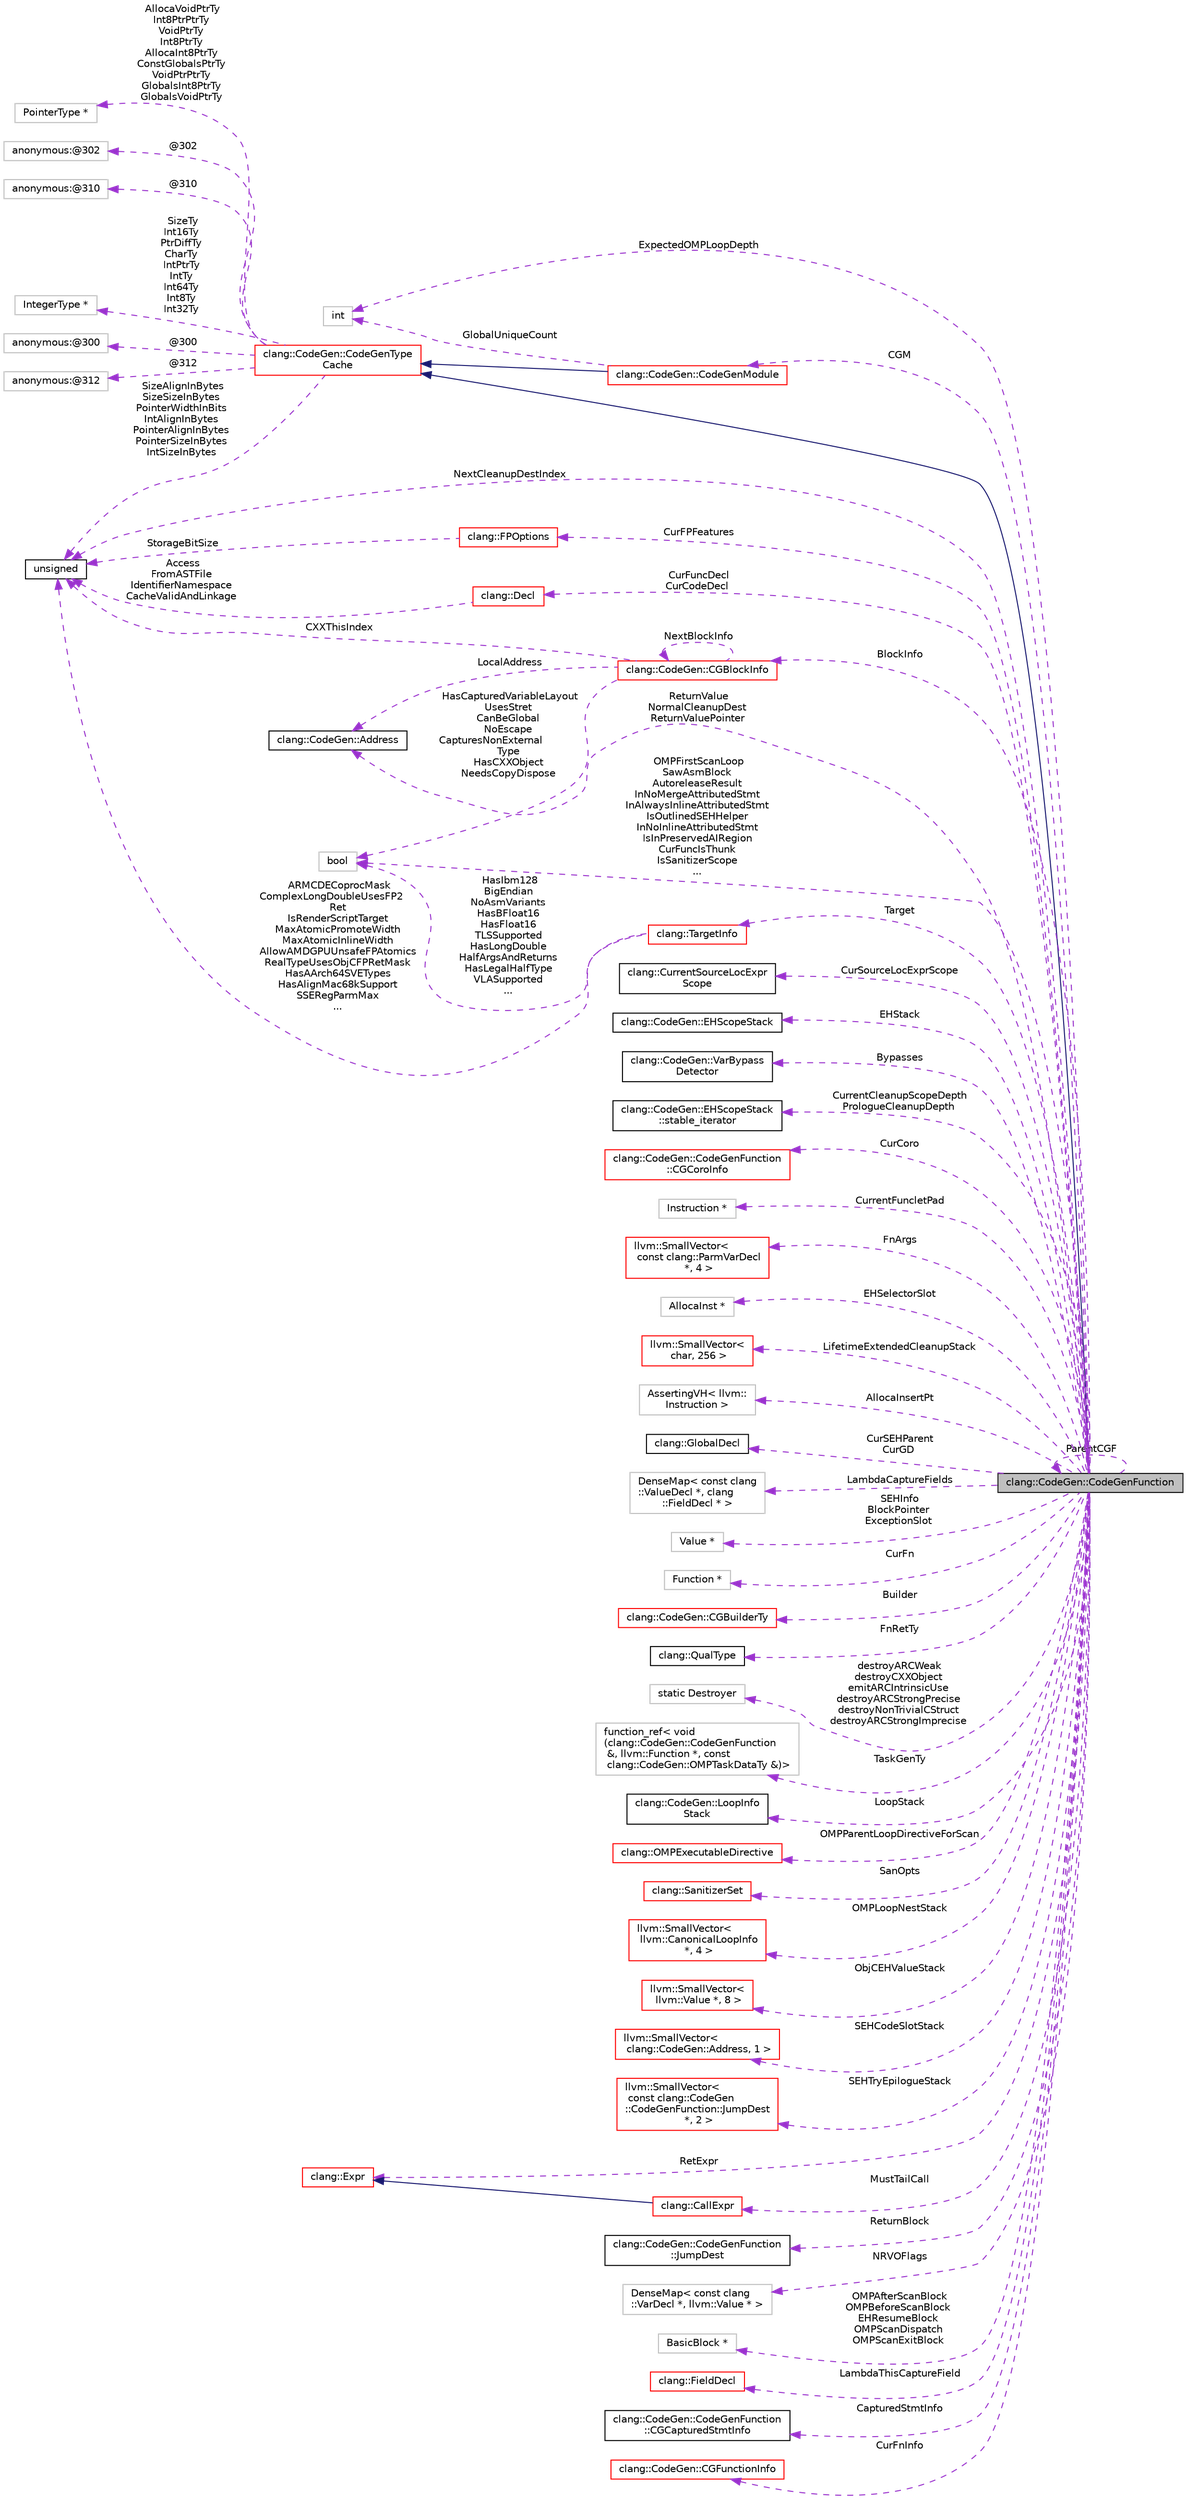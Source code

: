 digraph "clang::CodeGen::CodeGenFunction"
{
 // LATEX_PDF_SIZE
  bgcolor="transparent";
  edge [fontname="Helvetica",fontsize="10",labelfontname="Helvetica",labelfontsize="10"];
  node [fontname="Helvetica",fontsize="10",shape=record];
  rankdir="LR";
  Node1 [label="clang::CodeGen::CodeGenFunction",height=0.2,width=0.4,color="black", fillcolor="grey75", style="filled", fontcolor="black",tooltip="CodeGenFunction - This class organizes the per-function state that is used while generating LLVM code..."];
  Node2 -> Node1 [dir="back",color="midnightblue",fontsize="10",style="solid",fontname="Helvetica"];
  Node2 [label="clang::CodeGen::CodeGenType\lCache",height=0.2,width=0.4,color="red",URL="$structclang_1_1CodeGen_1_1CodeGenTypeCache.html",tooltip="This structure provides a set of types that are commonly used during IR emission."];
  Node3 -> Node2 [dir="back",color="darkorchid3",fontsize="10",style="dashed",label=" @310" ,fontname="Helvetica"];
  Node3 [label="anonymous:@310",height=0.2,width=0.4,color="grey75",tooltip=" "];
  Node4 -> Node2 [dir="back",color="darkorchid3",fontsize="10",style="dashed",label=" SizeTy\nInt16Ty\nPtrDiffTy\nCharTy\nIntPtrTy\nIntTy\nInt64Ty\nInt8Ty\nInt32Ty" ,fontname="Helvetica"];
  Node4 [label="IntegerType *",height=0.2,width=0.4,color="grey75",tooltip=" "];
  Node5 -> Node2 [dir="back",color="darkorchid3",fontsize="10",style="dashed",label=" @300" ,fontname="Helvetica"];
  Node5 [label="anonymous:@300",height=0.2,width=0.4,color="grey75",tooltip=" "];
  Node6 -> Node2 [dir="back",color="darkorchid3",fontsize="10",style="dashed",label=" @312" ,fontname="Helvetica"];
  Node6 [label="anonymous:@312",height=0.2,width=0.4,color="grey75",tooltip=" "];
  Node7 -> Node2 [dir="back",color="darkorchid3",fontsize="10",style="dashed",label=" AllocaVoidPtrTy\nInt8PtrPtrTy\nVoidPtrTy\nInt8PtrTy\nAllocaInt8PtrTy\nConstGlobalsPtrTy\nVoidPtrPtrTy\nGlobalsInt8PtrTy\nGlobalsVoidPtrTy" ,fontname="Helvetica"];
  Node7 [label="PointerType *",height=0.2,width=0.4,color="grey75",tooltip=" "];
  Node8 -> Node2 [dir="back",color="darkorchid3",fontsize="10",style="dashed",label=" @302" ,fontname="Helvetica"];
  Node8 [label="anonymous:@302",height=0.2,width=0.4,color="grey75",tooltip=" "];
  Node14 -> Node2 [dir="back",color="darkorchid3",fontsize="10",style="dashed",label=" SizeAlignInBytes\nSizeSizeInBytes\nPointerWidthInBits\nIntAlignInBytes\nPointerAlignInBytes\nPointerSizeInBytes\nIntSizeInBytes" ,fontname="Helvetica"];
  Node14 [label="unsigned",height=0.2,width=0.4,color="black",URL="$classunsigned.html",tooltip=" "];
  Node17 -> Node1 [dir="back",color="darkorchid3",fontsize="10",style="dashed",label=" CurSourceLocExprScope" ,fontname="Helvetica"];
  Node17 [label="clang::CurrentSourceLocExpr\lScope",height=0.2,width=0.4,color="black",URL="$classclang_1_1CurrentSourceLocExprScope.html",tooltip="Represents the current source location and context used to determine the value of the source location..."];
  Node18 -> Node1 [dir="back",color="darkorchid3",fontsize="10",style="dashed",label=" EHStack" ,fontname="Helvetica"];
  Node18 [label="clang::CodeGen::EHScopeStack",height=0.2,width=0.4,color="black",URL="$classclang_1_1CodeGen_1_1EHScopeStack.html",tooltip="A stack of scopes which respond to exceptions, including cleanups and catch blocks."];
  Node19 -> Node1 [dir="back",color="darkorchid3",fontsize="10",style="dashed",label=" Bypasses" ,fontname="Helvetica"];
  Node19 [label="clang::CodeGen::VarBypass\lDetector",height=0.2,width=0.4,color="black",URL="$classclang_1_1CodeGen_1_1VarBypassDetector.html",tooltip="The class detects jumps which bypass local variables declaration: goto L; int a; L:"];
  Node20 -> Node1 [dir="back",color="darkorchid3",fontsize="10",style="dashed",label=" ReturnValue\nNormalCleanupDest\nReturnValuePointer" ,fontname="Helvetica"];
  Node20 [label="clang::CodeGen::Address",height=0.2,width=0.4,color="black",URL="$classclang_1_1CodeGen_1_1Address.html",tooltip="An aligned address."];
  Node21 -> Node1 [dir="back",color="darkorchid3",fontsize="10",style="dashed",label=" CurrentCleanupScopeDepth\nPrologueCleanupDepth" ,fontname="Helvetica"];
  Node21 [label="clang::CodeGen::EHScopeStack\l::stable_iterator",height=0.2,width=0.4,color="black",URL="$classclang_1_1CodeGen_1_1EHScopeStack_1_1stable__iterator.html",tooltip="A saved depth on the scope stack."];
  Node22 -> Node1 [dir="back",color="darkorchid3",fontsize="10",style="dashed",label=" CurCoro" ,fontname="Helvetica"];
  Node22 [label="clang::CodeGen::CodeGenFunction\l::CGCoroInfo",height=0.2,width=0.4,color="red",URL="$structclang_1_1CodeGen_1_1CodeGenFunction_1_1CGCoroInfo.html",tooltip=" "];
  Node24 -> Node1 [dir="back",color="darkorchid3",fontsize="10",style="dashed",label=" CurFPFeatures" ,fontname="Helvetica"];
  Node24 [label="clang::FPOptions",height=0.2,width=0.4,color="red",URL="$classclang_1_1FPOptions.html",tooltip=" "];
  Node14 -> Node24 [dir="back",color="darkorchid3",fontsize="10",style="dashed",label=" StorageBitSize" ,fontname="Helvetica"];
  Node26 -> Node1 [dir="back",color="darkorchid3",fontsize="10",style="dashed",label=" CurrentFuncletPad" ,fontname="Helvetica"];
  Node26 [label="Instruction *",height=0.2,width=0.4,color="grey75",tooltip=" "];
  Node27 -> Node1 [dir="back",color="darkorchid3",fontsize="10",style="dashed",label=" BlockInfo" ,fontname="Helvetica"];
  Node27 [label="clang::CodeGen::CGBlockInfo",height=0.2,width=0.4,color="red",URL="$classclang_1_1CodeGen_1_1CGBlockInfo.html",tooltip="CGBlockInfo - Information to generate a block literal."];
  Node20 -> Node27 [dir="back",color="darkorchid3",fontsize="10",style="dashed",label=" LocalAddress" ,fontname="Helvetica"];
  Node27 -> Node27 [dir="back",color="darkorchid3",fontsize="10",style="dashed",label=" NextBlockInfo" ,fontname="Helvetica"];
  Node116 -> Node27 [dir="back",color="darkorchid3",fontsize="10",style="dashed",label=" HasCapturedVariableLayout\nUsesStret\nCanBeGlobal\nNoEscape\nCapturesNonExternal\lType\nHasCXXObject\nNeedsCopyDispose" ,fontname="Helvetica"];
  Node116 [label="bool",height=0.2,width=0.4,color="grey75",tooltip=" "];
  Node14 -> Node27 [dir="back",color="darkorchid3",fontsize="10",style="dashed",label=" CXXThisIndex" ,fontname="Helvetica"];
  Node118 -> Node1 [dir="back",color="darkorchid3",fontsize="10",style="dashed",label=" FnArgs" ,fontname="Helvetica"];
  Node118 [label="llvm::SmallVector\<\l const clang::ParmVarDecl\l *, 4 \>",height=0.2,width=0.4,color="red",URL="$classllvm_1_1SmallVector.html",tooltip=" "];
  Node119 -> Node1 [dir="back",color="darkorchid3",fontsize="10",style="dashed",label=" EHSelectorSlot" ,fontname="Helvetica"];
  Node119 [label="AllocaInst *",height=0.2,width=0.4,color="grey75",tooltip=" "];
  Node120 -> Node1 [dir="back",color="darkorchid3",fontsize="10",style="dashed",label=" LifetimeExtendedCleanupStack" ,fontname="Helvetica"];
  Node120 [label="llvm::SmallVector\<\l char, 256 \>",height=0.2,width=0.4,color="red",URL="$classllvm_1_1SmallVector.html",tooltip=" "];
  Node121 -> Node1 [dir="back",color="darkorchid3",fontsize="10",style="dashed",label=" AllocaInsertPt" ,fontname="Helvetica"];
  Node121 [label="AssertingVH\< llvm::\lInstruction \>",height=0.2,width=0.4,color="grey75",tooltip=" "];
  Node122 -> Node1 [dir="back",color="darkorchid3",fontsize="10",style="dashed",label=" CurSEHParent\nCurGD" ,fontname="Helvetica"];
  Node122 [label="clang::GlobalDecl",height=0.2,width=0.4,color="black",URL="$classclang_1_1GlobalDecl.html",tooltip="GlobalDecl - represents a global declaration."];
  Node123 -> Node1 [dir="back",color="darkorchid3",fontsize="10",style="dashed",label=" LambdaCaptureFields" ,fontname="Helvetica"];
  Node123 [label="DenseMap\< const clang\l::ValueDecl *, clang\l::FieldDecl * \>",height=0.2,width=0.4,color="grey75",tooltip=" "];
  Node124 -> Node1 [dir="back",color="darkorchid3",fontsize="10",style="dashed",label=" SEHInfo\nBlockPointer\nExceptionSlot" ,fontname="Helvetica"];
  Node124 [label="Value *",height=0.2,width=0.4,color="grey75",tooltip=" "];
  Node125 -> Node1 [dir="back",color="darkorchid3",fontsize="10",style="dashed",label=" CurFn" ,fontname="Helvetica"];
  Node125 [label="Function *",height=0.2,width=0.4,color="grey75",tooltip=" "];
  Node126 -> Node1 [dir="back",color="darkorchid3",fontsize="10",style="dashed",label=" Builder" ,fontname="Helvetica"];
  Node126 [label="clang::CodeGen::CGBuilderTy",height=0.2,width=0.4,color="red",URL="$classclang_1_1CodeGen_1_1CGBuilderTy.html",tooltip=" "];
  Node128 -> Node1 [dir="back",color="darkorchid3",fontsize="10",style="dashed",label=" CGM" ,fontname="Helvetica"];
  Node128 [label="clang::CodeGen::CodeGenModule",height=0.2,width=0.4,color="red",URL="$classclang_1_1CodeGen_1_1CodeGenModule.html",tooltip="This class organizes the cross-function state that is used while generating LLVM code."];
  Node2 -> Node128 [dir="back",color="midnightblue",fontsize="10",style="solid",fontname="Helvetica"];
  Node131 -> Node128 [dir="back",color="darkorchid3",fontsize="10",style="dashed",label=" GlobalUniqueCount" ,fontname="Helvetica"];
  Node131 [label="int",height=0.2,width=0.4,color="grey75",tooltip=" "];
  Node132 -> Node1 [dir="back",color="darkorchid3",fontsize="10",style="dashed",label=" FnRetTy" ,fontname="Helvetica"];
  Node132 [label="clang::QualType",height=0.2,width=0.4,color="black",URL="$classclang_1_1QualType.html",tooltip="A (possibly-)qualified type."];
  Node133 -> Node1 [dir="back",color="darkorchid3",fontsize="10",style="dashed",label=" Target" ,fontname="Helvetica"];
  Node133 [label="clang::TargetInfo",height=0.2,width=0.4,color="red",URL="$classclang_1_1TargetInfo.html",tooltip="Exposes information about the current target."];
  Node116 -> Node133 [dir="back",color="darkorchid3",fontsize="10",style="dashed",label=" HasIbm128\nBigEndian\nNoAsmVariants\nHasBFloat16\nHasFloat16\nTLSSupported\nHasLongDouble\nHalfArgsAndReturns\nHasLegalHalfType\nVLASupported\n..." ,fontname="Helvetica"];
  Node14 -> Node133 [dir="back",color="darkorchid3",fontsize="10",style="dashed",label=" ARMCDECoprocMask\nComplexLongDoubleUsesFP2\lRet\nIsRenderScriptTarget\nMaxAtomicPromoteWidth\nMaxAtomicInlineWidth\nAllowAMDGPUUnsafeFPAtomics\nRealTypeUsesObjCFPRetMask\nHasAArch64SVETypes\nHasAlignMac68kSupport\nSSERegParmMax\n..." ,fontname="Helvetica"];
  Node146 -> Node1 [dir="back",color="darkorchid3",fontsize="10",style="dashed",label=" destroyARCWeak\ndestroyCXXObject\nemitARCIntrinsicUse\ndestroyARCStrongPrecise\ndestroyNonTrivialCStruct\ndestroyARCStrongImprecise" ,fontname="Helvetica"];
  Node146 [label="static Destroyer",height=0.2,width=0.4,color="grey75",tooltip=" "];
  Node147 -> Node1 [dir="back",color="darkorchid3",fontsize="10",style="dashed",label=" TaskGenTy" ,fontname="Helvetica"];
  Node147 [label="function_ref\< void\l(clang::CodeGen::CodeGenFunction\l &, llvm::Function *, const\l clang::CodeGen::OMPTaskDataTy &)\>",height=0.2,width=0.4,color="grey75",tooltip=" "];
  Node131 -> Node1 [dir="back",color="darkorchid3",fontsize="10",style="dashed",label=" ExpectedOMPLoopDepth" ,fontname="Helvetica"];
  Node148 -> Node1 [dir="back",color="darkorchid3",fontsize="10",style="dashed",label=" LoopStack" ,fontname="Helvetica"];
  Node148 [label="clang::CodeGen::LoopInfo\lStack",height=0.2,width=0.4,color="black",URL="$classclang_1_1CodeGen_1_1LoopInfoStack.html",tooltip="A stack of loop information corresponding to loop nesting levels."];
  Node149 -> Node1 [dir="back",color="darkorchid3",fontsize="10",style="dashed",label=" OMPParentLoopDirectiveForScan" ,fontname="Helvetica"];
  Node149 [label="clang::OMPExecutableDirective",height=0.2,width=0.4,color="red",URL="$classclang_1_1OMPExecutableDirective.html",tooltip="This is a basic class for representing single OpenMP executable directive."];
  Node116 -> Node1 [dir="back",color="darkorchid3",fontsize="10",style="dashed",label=" OMPFirstScanLoop\nSawAsmBlock\nAutoreleaseResult\nInNoMergeAttributedStmt\nInAlwaysInlineAttributedStmt\nIsOutlinedSEHHelper\nInNoInlineAttributedStmt\nIsInPreservedAIRegion\nCurFuncIsThunk\nIsSanitizerScope\n..." ,fontname="Helvetica"];
  Node152 -> Node1 [dir="back",color="darkorchid3",fontsize="10",style="dashed",label=" SanOpts" ,fontname="Helvetica"];
  Node152 [label="clang::SanitizerSet",height=0.2,width=0.4,color="red",URL="$structclang_1_1SanitizerSet.html",tooltip=" "];
  Node154 -> Node1 [dir="back",color="darkorchid3",fontsize="10",style="dashed",label=" OMPLoopNestStack" ,fontname="Helvetica"];
  Node154 [label="llvm::SmallVector\<\l llvm::CanonicalLoopInfo\l *, 4 \>",height=0.2,width=0.4,color="red",URL="$classllvm_1_1SmallVector.html",tooltip=" "];
  Node155 -> Node1 [dir="back",color="darkorchid3",fontsize="10",style="dashed",label=" ObjCEHValueStack" ,fontname="Helvetica"];
  Node155 [label="llvm::SmallVector\<\l llvm::Value *, 8 \>",height=0.2,width=0.4,color="red",URL="$classllvm_1_1SmallVector.html",tooltip=" "];
  Node156 -> Node1 [dir="back",color="darkorchid3",fontsize="10",style="dashed",label=" SEHCodeSlotStack" ,fontname="Helvetica"];
  Node156 [label="llvm::SmallVector\<\l clang::CodeGen::Address, 1 \>",height=0.2,width=0.4,color="red",URL="$classllvm_1_1SmallVector.html",tooltip=" "];
  Node157 -> Node1 [dir="back",color="darkorchid3",fontsize="10",style="dashed",label=" SEHTryEpilogueStack" ,fontname="Helvetica"];
  Node157 [label="llvm::SmallVector\<\l const clang::CodeGen\l::CodeGenFunction::JumpDest\l *, 2 \>",height=0.2,width=0.4,color="red",URL="$classllvm_1_1SmallVector.html",tooltip=" "];
  Node34 -> Node1 [dir="back",color="darkorchid3",fontsize="10",style="dashed",label=" RetExpr" ,fontname="Helvetica"];
  Node34 [label="clang::Expr",height=0.2,width=0.4,color="red",URL="$classclang_1_1Expr.html",tooltip="This represents one expression."];
  Node158 -> Node1 [dir="back",color="darkorchid3",fontsize="10",style="dashed",label=" ReturnBlock" ,fontname="Helvetica"];
  Node158 [label="clang::CodeGen::CodeGenFunction\l::JumpDest",height=0.2,width=0.4,color="black",URL="$structclang_1_1CodeGen_1_1CodeGenFunction_1_1JumpDest.html",tooltip="A jump destination is an abstract label, branching to which may require a jump out through normal cle..."];
  Node159 -> Node1 [dir="back",color="darkorchid3",fontsize="10",style="dashed",label=" NRVOFlags" ,fontname="Helvetica"];
  Node159 [label="DenseMap\< const clang\l::VarDecl *, llvm::Value * \>",height=0.2,width=0.4,color="grey75",tooltip=" "];
  Node160 -> Node1 [dir="back",color="darkorchid3",fontsize="10",style="dashed",label=" OMPAfterScanBlock\nOMPBeforeScanBlock\nEHResumeBlock\nOMPScanDispatch\nOMPScanExitBlock" ,fontname="Helvetica"];
  Node160 [label="BasicBlock *",height=0.2,width=0.4,color="grey75",tooltip=" "];
  Node14 -> Node1 [dir="back",color="darkorchid3",fontsize="10",style="dashed",label=" NextCleanupDestIndex" ,fontname="Helvetica"];
  Node161 -> Node1 [dir="back",color="darkorchid3",fontsize="10",style="dashed",label=" LambdaThisCaptureField" ,fontname="Helvetica"];
  Node161 [label="clang::FieldDecl",height=0.2,width=0.4,color="red",URL="$classclang_1_1FieldDecl.html",tooltip="Represents a member of a struct/union/class."];
  Node167 -> Node1 [dir="back",color="darkorchid3",fontsize="10",style="dashed",label=" CapturedStmtInfo" ,fontname="Helvetica"];
  Node167 [label="clang::CodeGen::CodeGenFunction\l::CGCapturedStmtInfo",height=0.2,width=0.4,color="black",URL="$classclang_1_1CodeGen_1_1CodeGenFunction_1_1CGCapturedStmtInfo.html",tooltip="API for captured statement code generation."];
  Node101 -> Node1 [dir="back",color="darkorchid3",fontsize="10",style="dashed",label=" CurFuncDecl\nCurCodeDecl" ,fontname="Helvetica"];
  Node101 [label="clang::Decl",height=0.2,width=0.4,color="red",URL="$classclang_1_1Decl.html",tooltip="Decl - This represents one declaration (or definition), e.g."];
  Node14 -> Node101 [dir="back",color="darkorchid3",fontsize="10",style="dashed",label=" Access\nFromASTFile\nIdentifierNamespace\nCacheValidAndLinkage" ,fontname="Helvetica"];
  Node1 -> Node1 [dir="back",color="darkorchid3",fontsize="10",style="dashed",label=" ParentCGF" ,fontname="Helvetica"];
  Node168 -> Node1 [dir="back",color="darkorchid3",fontsize="10",style="dashed",label=" MustTailCall" ,fontname="Helvetica"];
  Node168 [label="clang::CallExpr",height=0.2,width=0.4,color="red",URL="$classclang_1_1CallExpr.html",tooltip="CallExpr - Represents a function call (C99 6.5.2.2, C++ [expr.call])."];
  Node34 -> Node168 [dir="back",color="midnightblue",fontsize="10",style="solid",fontname="Helvetica"];
  Node170 -> Node1 [dir="back",color="darkorchid3",fontsize="10",style="dashed",label=" CurFnInfo" ,fontname="Helvetica"];
  Node170 [label="clang::CodeGen::CGFunctionInfo",height=0.2,width=0.4,color="red",URL="$classclang_1_1CodeGen_1_1CGFunctionInfo.html",tooltip="CGFunctionInfo - Class to encapsulate the information about a function definition."];
}
